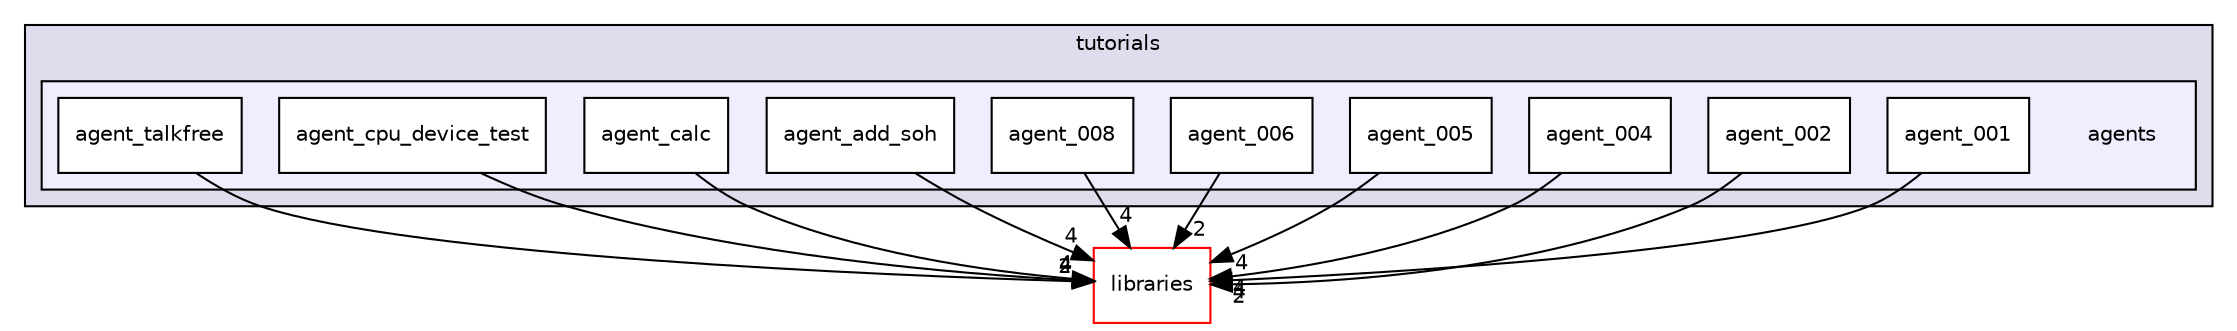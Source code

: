 digraph "agents" {
  compound=true
  node [ fontsize="10", fontname="Helvetica"];
  edge [ labelfontsize="10", labelfontname="Helvetica"];
  subgraph clusterdir_0d353d24d0afa59909efab6593124f6d {
    graph [ bgcolor="#ddddee", pencolor="black", label="tutorials" fontname="Helvetica", fontsize="10", URL="dir_0d353d24d0afa59909efab6593124f6d.html"]
  subgraph clusterdir_de2ddffd02070d381f43b5b22cb08a64 {
    graph [ bgcolor="#eeeeff", pencolor="black", label="" URL="dir_de2ddffd02070d381f43b5b22cb08a64.html"];
    dir_de2ddffd02070d381f43b5b22cb08a64 [shape=plaintext label="agents"];
    dir_cc701361d3a0317adc89676d3ffe54d6 [shape=box label="agent_001" color="black" fillcolor="white" style="filled" URL="dir_cc701361d3a0317adc89676d3ffe54d6.html"];
    dir_595ccfbf0d34f4aecde86869d6531d63 [shape=box label="agent_002" color="black" fillcolor="white" style="filled" URL="dir_595ccfbf0d34f4aecde86869d6531d63.html"];
    dir_4e1a1a79ac2307f1c03540afa9038ea1 [shape=box label="agent_004" color="black" fillcolor="white" style="filled" URL="dir_4e1a1a79ac2307f1c03540afa9038ea1.html"];
    dir_7f19d4c5c2e20f733c2ace9f35cd3a37 [shape=box label="agent_005" color="black" fillcolor="white" style="filled" URL="dir_7f19d4c5c2e20f733c2ace9f35cd3a37.html"];
    dir_b739a05bf8e9dc402ec436a832ad5153 [shape=box label="agent_006" color="black" fillcolor="white" style="filled" URL="dir_b739a05bf8e9dc402ec436a832ad5153.html"];
    dir_fe7a18ad938dd96e26e16a474abaa72f [shape=box label="agent_008" color="black" fillcolor="white" style="filled" URL="dir_fe7a18ad938dd96e26e16a474abaa72f.html"];
    dir_bea6445d82c9776923745ed4e9b889aa [shape=box label="agent_add_soh" color="black" fillcolor="white" style="filled" URL="dir_bea6445d82c9776923745ed4e9b889aa.html"];
    dir_c61fd5d57179b8cbb7011821504466b0 [shape=box label="agent_calc" color="black" fillcolor="white" style="filled" URL="dir_c61fd5d57179b8cbb7011821504466b0.html"];
    dir_f577775fa0598a1713ac5ec153134318 [shape=box label="agent_cpu_device_test" color="black" fillcolor="white" style="filled" URL="dir_f577775fa0598a1713ac5ec153134318.html"];
    dir_bed6ad3ccde05cebfcb9c5288df58571 [shape=box label="agent_talkfree" color="black" fillcolor="white" style="filled" URL="dir_bed6ad3ccde05cebfcb9c5288df58571.html"];
  }
  }
  dir_bc0718b08fb2015b8e59c47b2805f60c [shape=box label="libraries" fillcolor="white" style="filled" color="red" URL="dir_bc0718b08fb2015b8e59c47b2805f60c.html"];
  dir_7f19d4c5c2e20f733c2ace9f35cd3a37->dir_bc0718b08fb2015b8e59c47b2805f60c [headlabel="4", labeldistance=1.5 headhref="dir_000012_000000.html"];
  dir_fe7a18ad938dd96e26e16a474abaa72f->dir_bc0718b08fb2015b8e59c47b2805f60c [headlabel="4", labeldistance=1.5 headhref="dir_000014_000000.html"];
  dir_4e1a1a79ac2307f1c03540afa9038ea1->dir_bc0718b08fb2015b8e59c47b2805f60c [headlabel="4", labeldistance=1.5 headhref="dir_000011_000000.html"];
  dir_f577775fa0598a1713ac5ec153134318->dir_bc0718b08fb2015b8e59c47b2805f60c [headlabel="4", labeldistance=1.5 headhref="dir_000019_000000.html"];
  dir_bed6ad3ccde05cebfcb9c5288df58571->dir_bc0718b08fb2015b8e59c47b2805f60c [headlabel="2", labeldistance=1.5 headhref="dir_000022_000000.html"];
  dir_c61fd5d57179b8cbb7011821504466b0->dir_bc0718b08fb2015b8e59c47b2805f60c [headlabel="4", labeldistance=1.5 headhref="dir_000018_000000.html"];
  dir_cc701361d3a0317adc89676d3ffe54d6->dir_bc0718b08fb2015b8e59c47b2805f60c [headlabel="4", labeldistance=1.5 headhref="dir_000009_000000.html"];
  dir_b739a05bf8e9dc402ec436a832ad5153->dir_bc0718b08fb2015b8e59c47b2805f60c [headlabel="2", labeldistance=1.5 headhref="dir_000013_000000.html"];
  dir_bea6445d82c9776923745ed4e9b889aa->dir_bc0718b08fb2015b8e59c47b2805f60c [headlabel="4", labeldistance=1.5 headhref="dir_000015_000000.html"];
  dir_595ccfbf0d34f4aecde86869d6531d63->dir_bc0718b08fb2015b8e59c47b2805f60c [headlabel="2", labeldistance=1.5 headhref="dir_000010_000000.html"];
}
